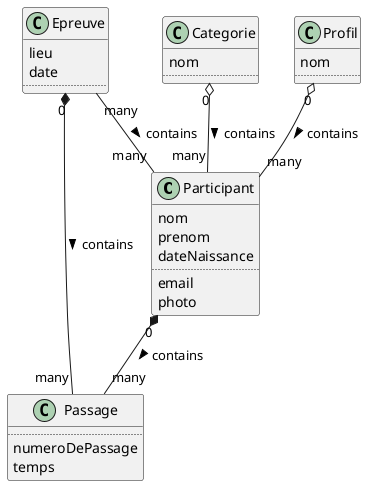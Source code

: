 @startuml

class Participant {
nom
prenom
dateNaissance
..
email
photo
}

class Categorie {
nom
..
}

class Profil {
nom
..
}

class Passage {
..
numeroDePassage
temps
}

class Epreuve {
lieu
date
..
}

Categorie "0" o-- "many" Participant : contains >
Profil "0" o-- "many" Participant : contains >
Epreuve "0" *-- "many" Passage : contains >
Epreuve "many" -- "many" Participant : contains >
Participant "0" *-- "many" Passage : contains >



@enduml